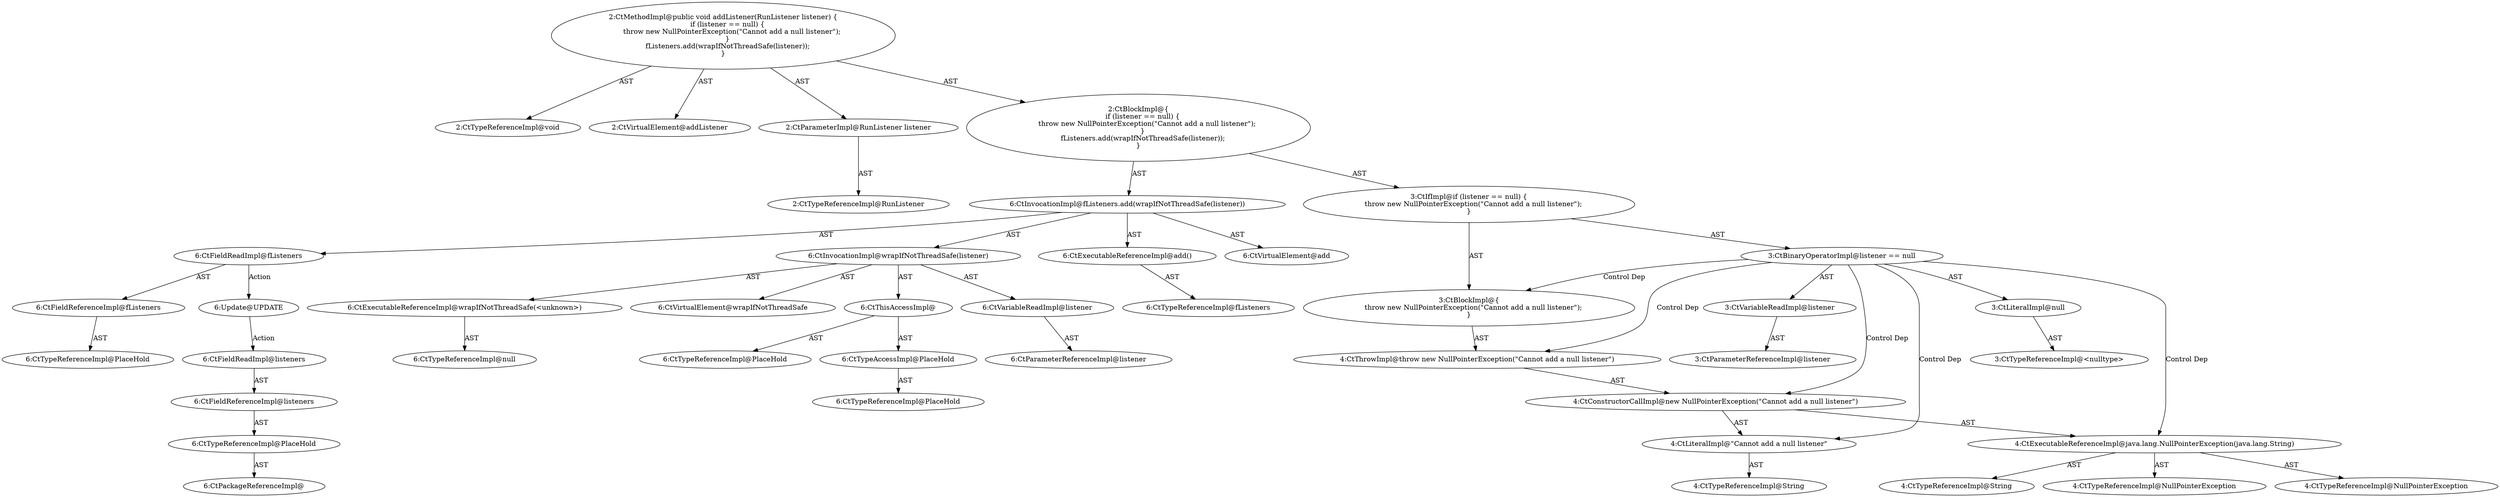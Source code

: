 digraph "addListener#?,RunListener" {
0 [label="2:CtTypeReferenceImpl@void" shape=ellipse]
1 [label="2:CtVirtualElement@addListener" shape=ellipse]
2 [label="2:CtParameterImpl@RunListener listener" shape=ellipse]
3 [label="2:CtTypeReferenceImpl@RunListener" shape=ellipse]
4 [label="3:CtVariableReadImpl@listener" shape=ellipse]
5 [label="3:CtParameterReferenceImpl@listener" shape=ellipse]
6 [label="3:CtLiteralImpl@null" shape=ellipse]
7 [label="3:CtTypeReferenceImpl@<nulltype>" shape=ellipse]
8 [label="3:CtBinaryOperatorImpl@listener == null" shape=ellipse]
9 [label="4:CtExecutableReferenceImpl@java.lang.NullPointerException(java.lang.String)" shape=ellipse]
10 [label="4:CtTypeReferenceImpl@NullPointerException" shape=ellipse]
11 [label="4:CtTypeReferenceImpl@NullPointerException" shape=ellipse]
12 [label="4:CtTypeReferenceImpl@String" shape=ellipse]
13 [label="4:CtLiteralImpl@\"Cannot add a null listener\"" shape=ellipse]
14 [label="4:CtTypeReferenceImpl@String" shape=ellipse]
15 [label="4:CtConstructorCallImpl@new NullPointerException(\"Cannot add a null listener\")" shape=ellipse]
16 [label="4:CtThrowImpl@throw new NullPointerException(\"Cannot add a null listener\")" shape=ellipse]
17 [label="3:CtBlockImpl@\{
    throw new NullPointerException(\"Cannot add a null listener\");
\}" shape=ellipse]
18 [label="3:CtIfImpl@if (listener == null) \{
    throw new NullPointerException(\"Cannot add a null listener\");
\}" shape=ellipse]
19 [label="6:CtExecutableReferenceImpl@add()" shape=ellipse]
20 [label="6:CtTypeReferenceImpl@fListeners" shape=ellipse]
21 [label="6:CtVirtualElement@add" shape=ellipse]
22 [label="6:CtFieldReferenceImpl@fListeners" shape=ellipse]
23 [label="6:CtTypeReferenceImpl@PlaceHold" shape=ellipse]
24 [label="6:CtFieldReadImpl@fListeners" shape=ellipse]
25 [label="6:CtExecutableReferenceImpl@wrapIfNotThreadSafe(<unknown>)" shape=ellipse]
26 [label="6:CtTypeReferenceImpl@null" shape=ellipse]
27 [label="6:CtVirtualElement@wrapIfNotThreadSafe" shape=ellipse]
28 [label="6:CtTypeAccessImpl@PlaceHold" shape=ellipse]
29 [label="6:CtTypeReferenceImpl@PlaceHold" shape=ellipse]
30 [label="6:CtThisAccessImpl@" shape=ellipse]
31 [label="6:CtTypeReferenceImpl@PlaceHold" shape=ellipse]
32 [label="6:CtVariableReadImpl@listener" shape=ellipse]
33 [label="6:CtParameterReferenceImpl@listener" shape=ellipse]
34 [label="6:CtInvocationImpl@wrapIfNotThreadSafe(listener)" shape=ellipse]
35 [label="6:CtInvocationImpl@fListeners.add(wrapIfNotThreadSafe(listener))" shape=ellipse]
36 [label="2:CtBlockImpl@\{
    if (listener == null) \{
        throw new NullPointerException(\"Cannot add a null listener\");
    \}
    fListeners.add(wrapIfNotThreadSafe(listener));
\}" shape=ellipse]
37 [label="2:CtMethodImpl@public void addListener(RunListener listener) \{
    if (listener == null) \{
        throw new NullPointerException(\"Cannot add a null listener\");
    \}
    fListeners.add(wrapIfNotThreadSafe(listener));
\}" shape=ellipse]
38 [label="6:Update@UPDATE" shape=ellipse]
39 [label="6:CtPackageReferenceImpl@" shape=ellipse]
40 [label="6:CtTypeReferenceImpl@PlaceHold" shape=ellipse]
41 [label="6:CtFieldReferenceImpl@listeners" shape=ellipse]
42 [label="6:CtFieldReadImpl@listeners" shape=ellipse]
2 -> 3 [label="AST"];
4 -> 5 [label="AST"];
6 -> 7 [label="AST"];
8 -> 4 [label="AST"];
8 -> 6 [label="AST"];
8 -> 17 [label="Control Dep"];
8 -> 16 [label="Control Dep"];
8 -> 15 [label="Control Dep"];
8 -> 9 [label="Control Dep"];
8 -> 13 [label="Control Dep"];
9 -> 10 [label="AST"];
9 -> 11 [label="AST"];
9 -> 12 [label="AST"];
13 -> 14 [label="AST"];
15 -> 9 [label="AST"];
15 -> 13 [label="AST"];
16 -> 15 [label="AST"];
17 -> 16 [label="AST"];
18 -> 8 [label="AST"];
18 -> 17 [label="AST"];
19 -> 20 [label="AST"];
22 -> 23 [label="AST"];
24 -> 22 [label="AST"];
24 -> 38 [label="Action"];
25 -> 26 [label="AST"];
28 -> 29 [label="AST"];
30 -> 31 [label="AST"];
30 -> 28 [label="AST"];
32 -> 33 [label="AST"];
34 -> 27 [label="AST"];
34 -> 30 [label="AST"];
34 -> 25 [label="AST"];
34 -> 32 [label="AST"];
35 -> 21 [label="AST"];
35 -> 24 [label="AST"];
35 -> 19 [label="AST"];
35 -> 34 [label="AST"];
36 -> 18 [label="AST"];
36 -> 35 [label="AST"];
37 -> 1 [label="AST"];
37 -> 0 [label="AST"];
37 -> 2 [label="AST"];
37 -> 36 [label="AST"];
38 -> 42 [label="Action"];
40 -> 39 [label="AST"];
41 -> 40 [label="AST"];
42 -> 41 [label="AST"];
}